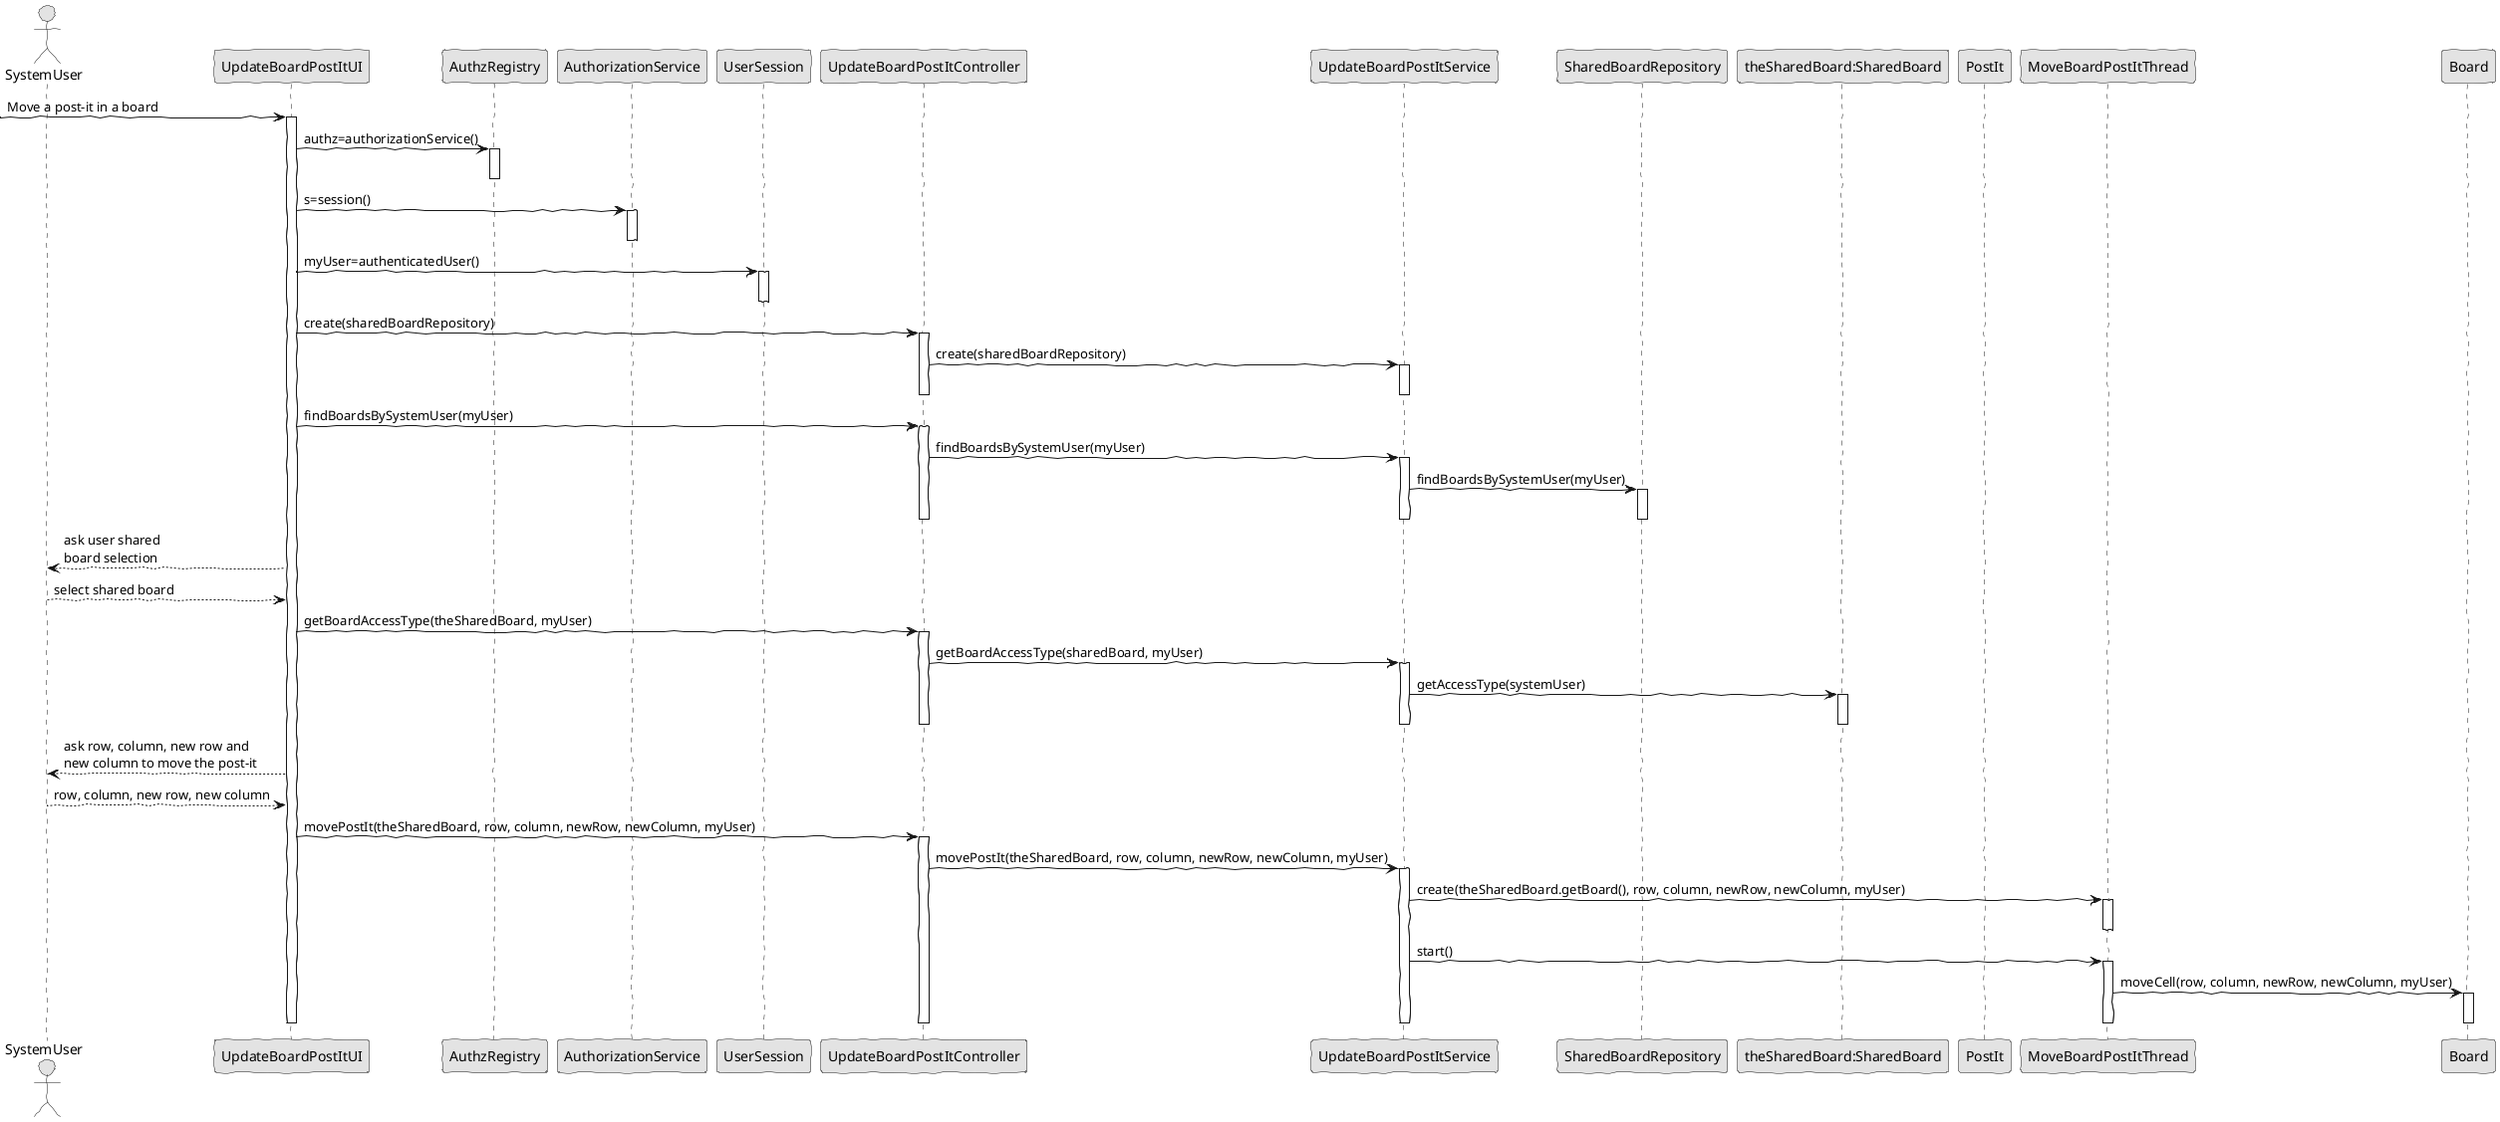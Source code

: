 @startuml
'http://plantuml.com/skinparam.html
skinparam handwritten true
skinparam monochrome true
skinparam packageStyle rect
skinparam defaultFontName FG Virgil
skinparam shadowing false

actor SystemUser as Actor
participant UpdateBoardPostItUI as UI
participant AuthzRegistry as AuthzRes
participant AuthorizationService as AuthzSvc
participant UserSession as UserS
participant UpdateBoardPostItController as Controller
participant UpdateBoardPostItService as Service
participant SharedBoardRepository as Repo
participant "theSharedBoard:SharedBoard" as SharedBoard
participant PostIt as PostIt
participant MoveBoardPostItThread as Thread
participant Board as Board

-> UI: Move a post-it in a board
activate UI
    UI -> AuthzRes : authz=authorizationService()
    activate AuthzRes
    deactivate AuthzRes
    UI -> AuthzSvc : s=session()
    activate AuthzSvc
    deactivate AuthzSvc
    UI -> UserS : myUser=authenticatedUser()
    activate UserS
    deactivate UserS

    UI -> Controller: create(sharedBoardRepository)
    activate Controller
        Controller -> Service : create(sharedBoardRepository)
        activate Service
        deactivate Service
    deactivate Controller
    UI -> Controller : findBoardsBySystemUser(myUser)
    activate Controller
        Controller -> Service : findBoardsBySystemUser(myUser)
        activate Service
            Service -> Repo : findBoardsBySystemUser(myUser)
            activate Repo
            deactivate Repo
        deactivate Service
    deactivate Controller
    UI --> Actor : ask user shared \nboard selection
    Actor --> UI : select shared board

    UI -> Controller : getBoardAccessType(theSharedBoard, myUser)
    activate Controller
        Controller -> Service : getBoardAccessType(sharedBoard, myUser)
        activate Service
            Service -> SharedBoard : getAccessType(systemUser)
            activate SharedBoard
            deactivate SharedBoard
        deactivate Service
    deactivate Controller
    UI --> Actor : ask row, column, new row and\nnew column to move the post-it
    Actor --> UI : row, column, new row, new column

    UI -> Controller : movePostIt(theSharedBoard, row, column, newRow, newColumn, myUser)
    activate Controller
        Controller -> Service : movePostIt(theSharedBoard, row, column, newRow, newColumn, myUser)
        activate Service
            Service -> Thread : create(theSharedBoard.getBoard(), row, column, newRow, newColumn, myUser)
            activate Thread
            deactivate Thread
            Service -> Thread : start()
            activate Thread
                Thread -> Board : moveCell(row, column, newRow, newColumn, myUser)
                activate Board
                deactivate Board
            deactivate Thread
        deactivate Service
    deactivate Controller

deactivate UI
@enduml
